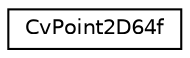 digraph "Graphical Class Hierarchy"
{
 // LATEX_PDF_SIZE
  edge [fontname="Helvetica",fontsize="10",labelfontname="Helvetica",labelfontsize="10"];
  node [fontname="Helvetica",fontsize="10",shape=record];
  rankdir="LR";
  Node0 [label="CvPoint2D64f",height=0.2,width=0.4,color="black", fillcolor="white", style="filled",URL="$struct_cv_point2_d64f.html",tooltip=" "];
}
